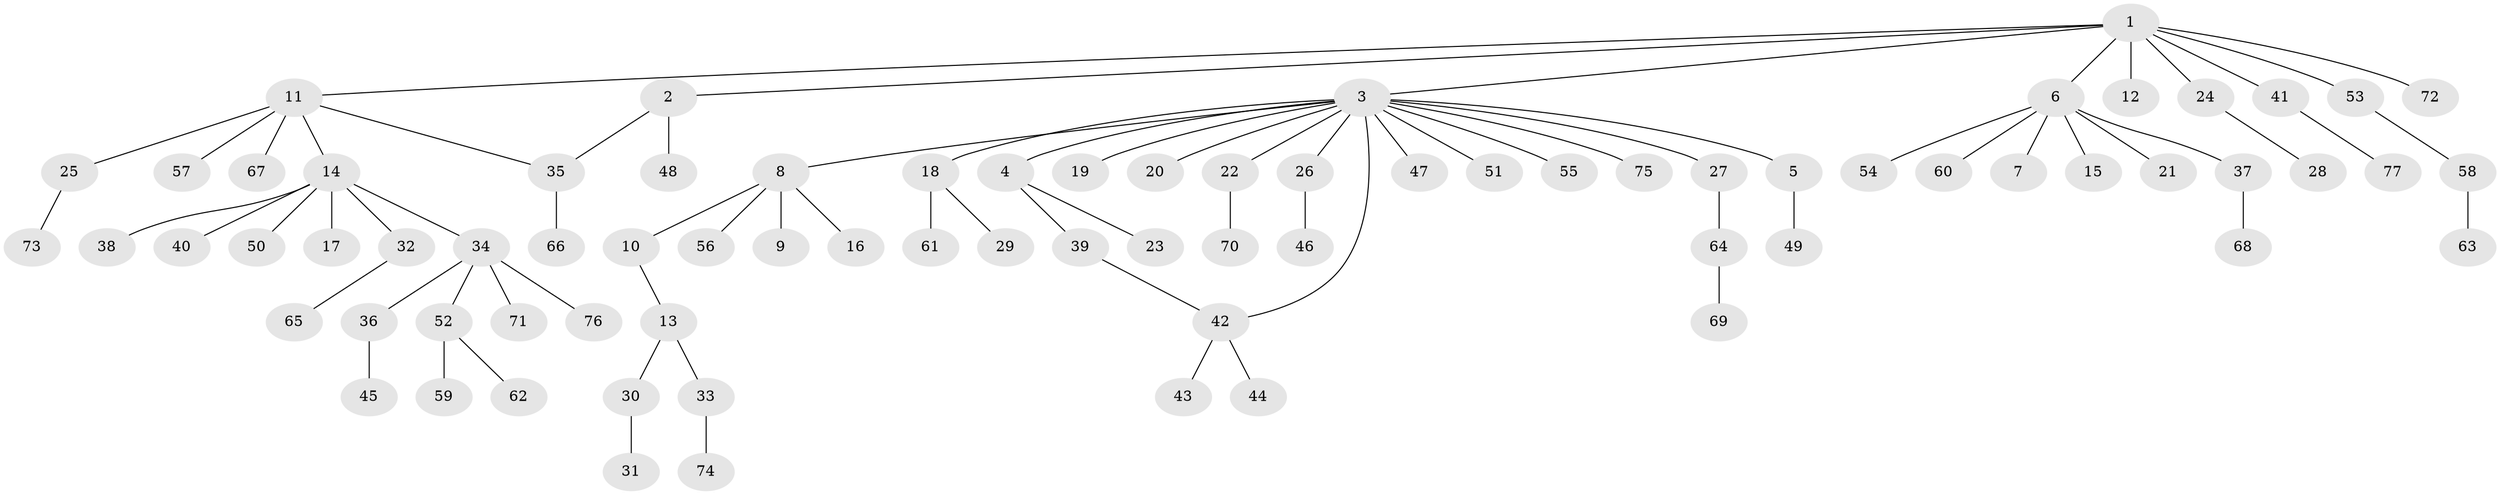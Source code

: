 // Generated by graph-tools (version 1.1) at 2025/11/02/27/25 16:11:16]
// undirected, 77 vertices, 78 edges
graph export_dot {
graph [start="1"]
  node [color=gray90,style=filled];
  1;
  2;
  3;
  4;
  5;
  6;
  7;
  8;
  9;
  10;
  11;
  12;
  13;
  14;
  15;
  16;
  17;
  18;
  19;
  20;
  21;
  22;
  23;
  24;
  25;
  26;
  27;
  28;
  29;
  30;
  31;
  32;
  33;
  34;
  35;
  36;
  37;
  38;
  39;
  40;
  41;
  42;
  43;
  44;
  45;
  46;
  47;
  48;
  49;
  50;
  51;
  52;
  53;
  54;
  55;
  56;
  57;
  58;
  59;
  60;
  61;
  62;
  63;
  64;
  65;
  66;
  67;
  68;
  69;
  70;
  71;
  72;
  73;
  74;
  75;
  76;
  77;
  1 -- 2;
  1 -- 3;
  1 -- 6;
  1 -- 11;
  1 -- 12;
  1 -- 24;
  1 -- 41;
  1 -- 53;
  1 -- 72;
  2 -- 35;
  2 -- 48;
  3 -- 4;
  3 -- 5;
  3 -- 8;
  3 -- 18;
  3 -- 19;
  3 -- 20;
  3 -- 22;
  3 -- 26;
  3 -- 27;
  3 -- 42;
  3 -- 47;
  3 -- 51;
  3 -- 55;
  3 -- 75;
  4 -- 23;
  4 -- 39;
  5 -- 49;
  6 -- 7;
  6 -- 15;
  6 -- 21;
  6 -- 37;
  6 -- 54;
  6 -- 60;
  8 -- 9;
  8 -- 10;
  8 -- 16;
  8 -- 56;
  10 -- 13;
  11 -- 14;
  11 -- 25;
  11 -- 35;
  11 -- 57;
  11 -- 67;
  13 -- 30;
  13 -- 33;
  14 -- 17;
  14 -- 32;
  14 -- 34;
  14 -- 38;
  14 -- 40;
  14 -- 50;
  18 -- 29;
  18 -- 61;
  22 -- 70;
  24 -- 28;
  25 -- 73;
  26 -- 46;
  27 -- 64;
  30 -- 31;
  32 -- 65;
  33 -- 74;
  34 -- 36;
  34 -- 52;
  34 -- 71;
  34 -- 76;
  35 -- 66;
  36 -- 45;
  37 -- 68;
  39 -- 42;
  41 -- 77;
  42 -- 43;
  42 -- 44;
  52 -- 59;
  52 -- 62;
  53 -- 58;
  58 -- 63;
  64 -- 69;
}
